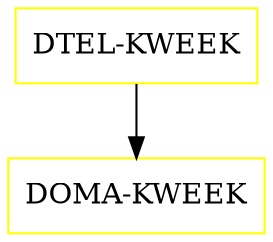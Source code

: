 digraph G {
  "DTEL-KWEEK" [shape=box,color=yellow];
  "DOMA-KWEEK" [shape=box,color=yellow,URL="./DOMA_KWEEK.html"];
  "DTEL-KWEEK" -> "DOMA-KWEEK";
}
